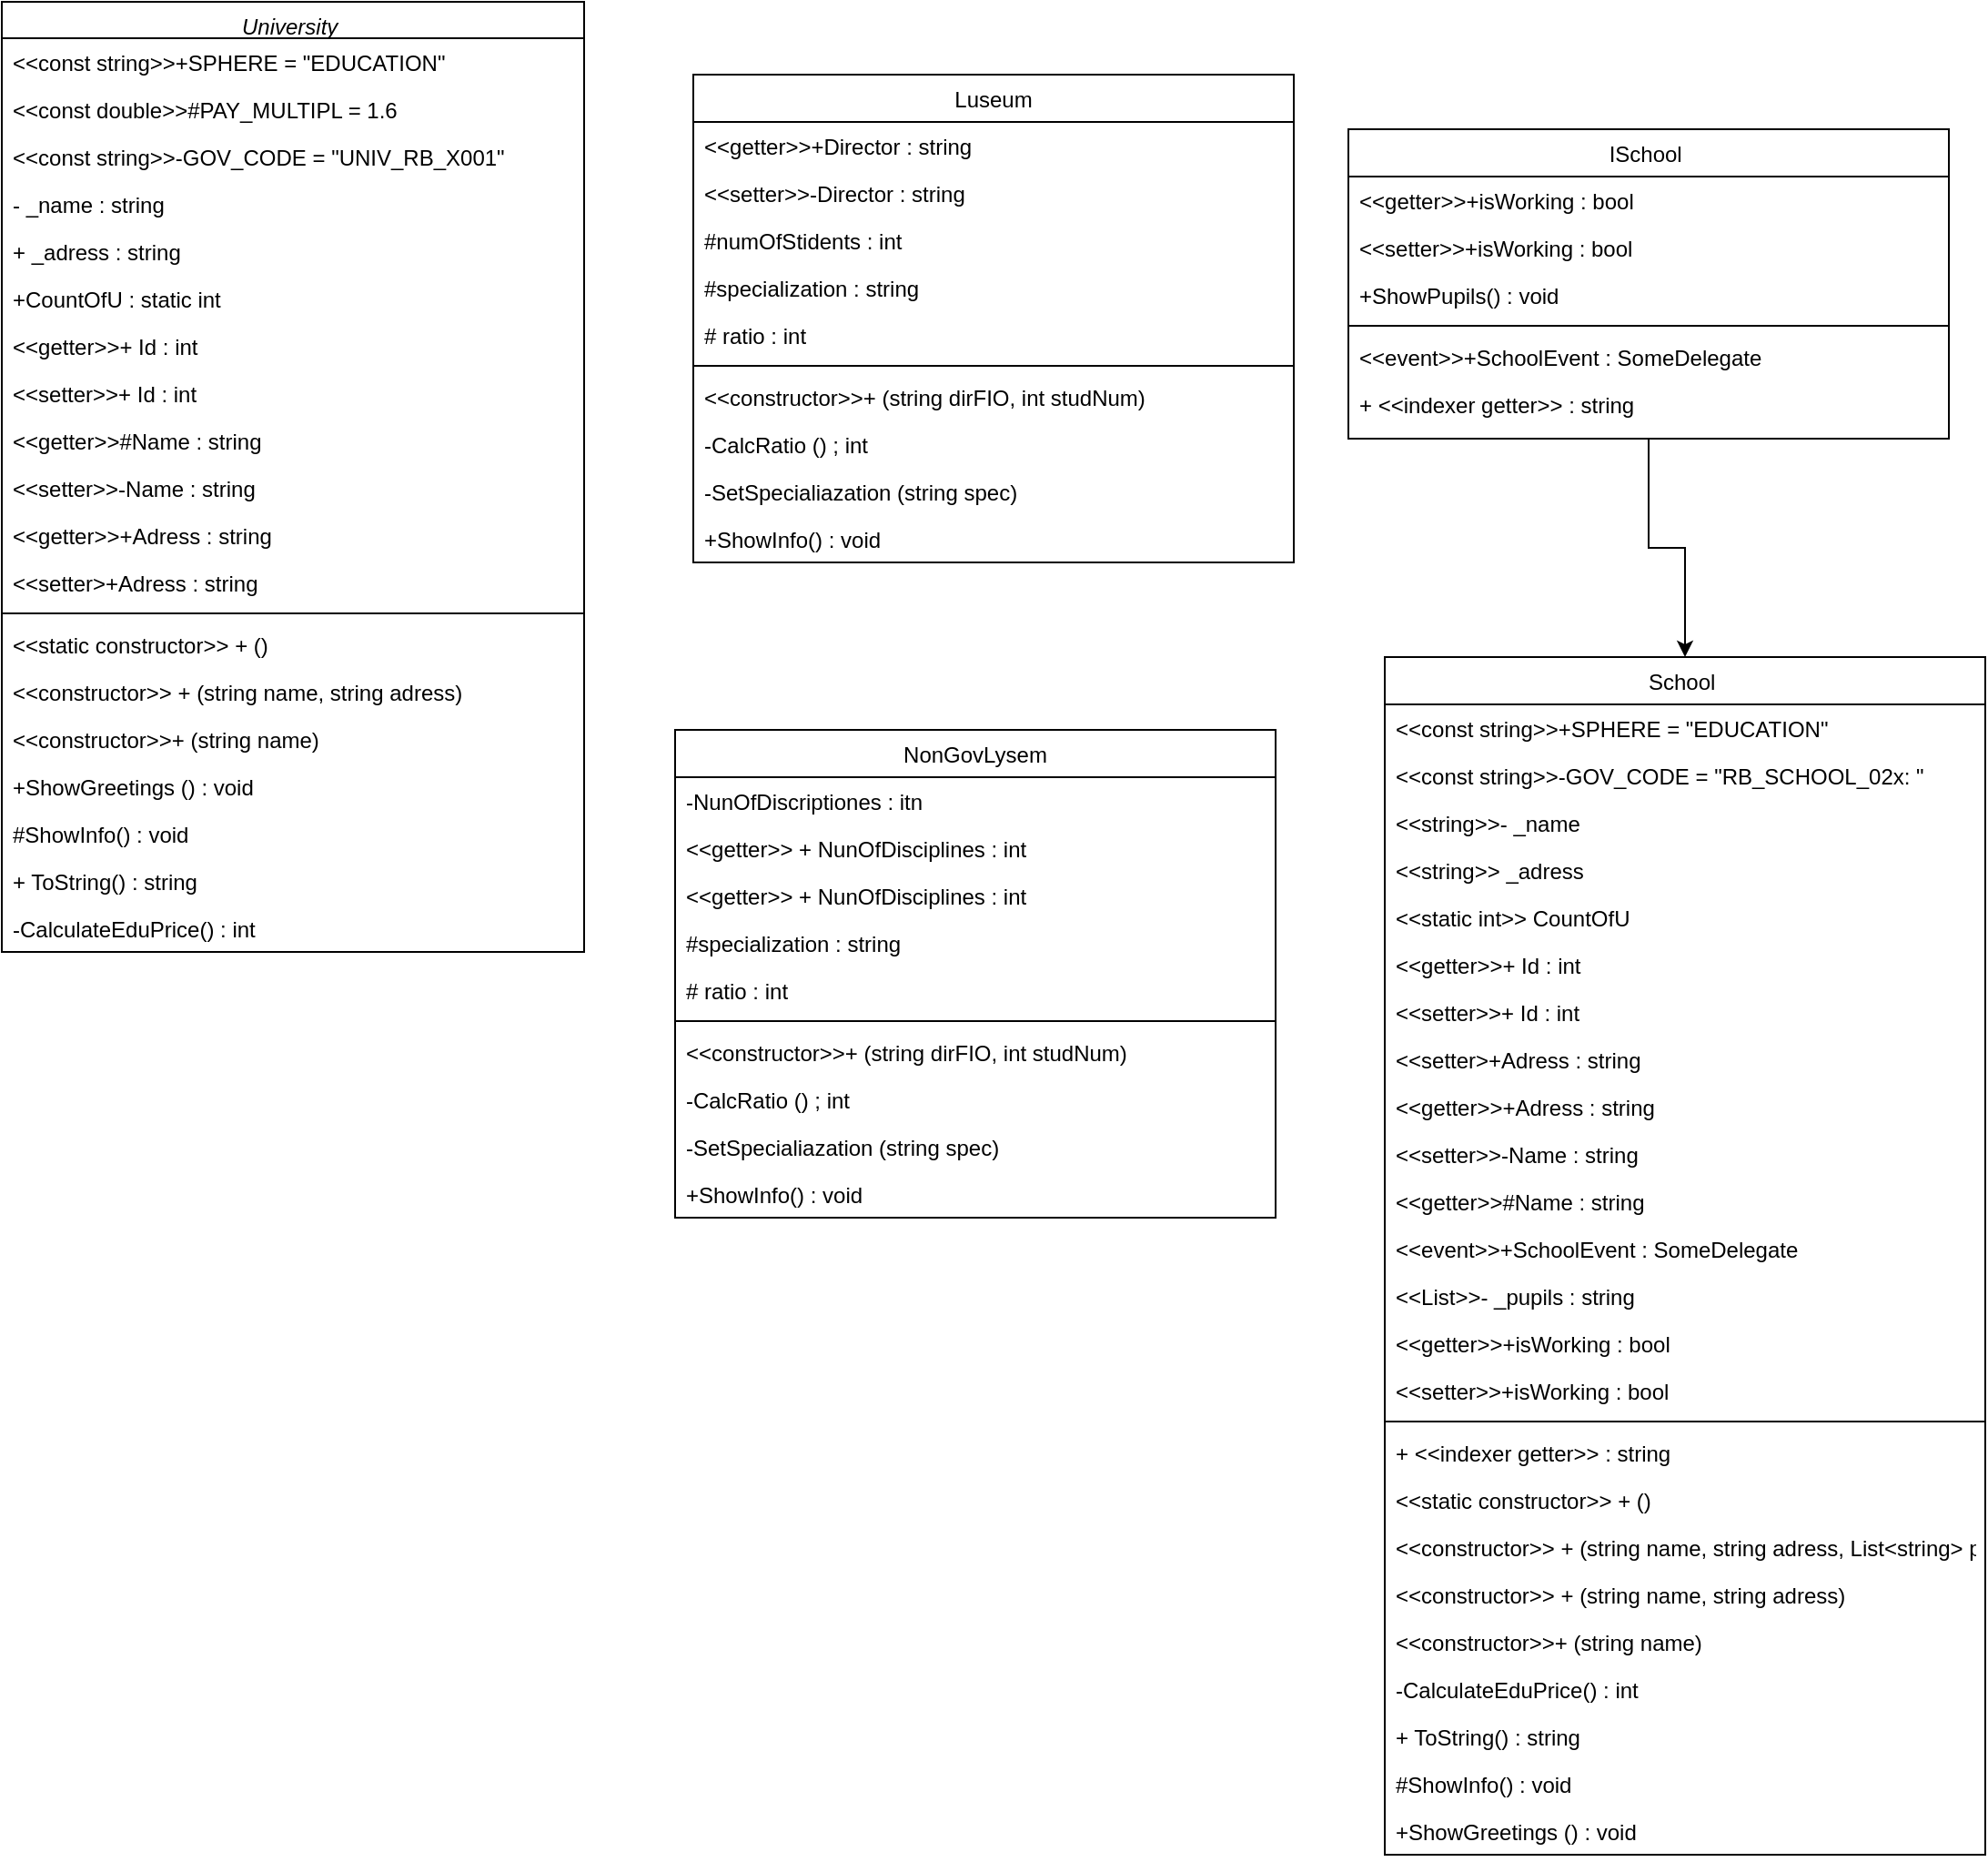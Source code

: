 <mxfile version="20.7.4" type="github">
  <diagram id="C5RBs43oDa-KdzZeNtuy" name="Page-1">
    <mxGraphModel dx="371" dy="1737" grid="1" gridSize="10" guides="1" tooltips="1" connect="1" arrows="1" fold="1" page="1" pageScale="1" pageWidth="827" pageHeight="1169" math="0" shadow="0">
      <root>
        <mxCell id="WIyWlLk6GJQsqaUBKTNV-0" />
        <mxCell id="WIyWlLk6GJQsqaUBKTNV-1" parent="WIyWlLk6GJQsqaUBKTNV-0" />
        <mxCell id="zkfFHV4jXpPFQw0GAbJ--0" value="University " style="swimlane;fontStyle=2;align=center;verticalAlign=top;childLayout=stackLayout;horizontal=1;startSize=20;horizontalStack=0;resizeParent=1;resizeLast=0;collapsible=1;marginBottom=0;rounded=0;shadow=0;strokeWidth=1;" parent="WIyWlLk6GJQsqaUBKTNV-1" vertex="1">
          <mxGeometry x="60" y="-140" width="320" height="522" as="geometry">
            <mxRectangle x="230" y="140" width="160" height="26" as="alternateBounds" />
          </mxGeometry>
        </mxCell>
        <mxCell id="zkfFHV4jXpPFQw0GAbJ--1" value="&lt;&lt;const string&gt;&gt;+SPHERE = &quot;EDUCATION&quot;" style="text;align=left;verticalAlign=top;spacingLeft=4;spacingRight=4;overflow=hidden;rotatable=0;points=[[0,0.5],[1,0.5]];portConstraint=eastwest;" parent="zkfFHV4jXpPFQw0GAbJ--0" vertex="1">
          <mxGeometry y="20" width="320" height="26" as="geometry" />
        </mxCell>
        <mxCell id="zkfFHV4jXpPFQw0GAbJ--2" value="&lt;&lt;const double&gt;&gt;#PAY_MULTIPL = 1.6" style="text;align=left;verticalAlign=top;spacingLeft=4;spacingRight=4;overflow=hidden;rotatable=0;points=[[0,0.5],[1,0.5]];portConstraint=eastwest;rounded=0;shadow=0;html=0;" parent="zkfFHV4jXpPFQw0GAbJ--0" vertex="1">
          <mxGeometry y="46" width="320" height="26" as="geometry" />
        </mxCell>
        <mxCell id="zkfFHV4jXpPFQw0GAbJ--3" value="&lt;&lt;const string&gt;&gt;-GOV_CODE = &quot;UNIV_RB_X001&quot;" style="text;align=left;verticalAlign=top;spacingLeft=4;spacingRight=4;overflow=hidden;rotatable=0;points=[[0,0.5],[1,0.5]];portConstraint=eastwest;rounded=0;shadow=0;html=0;" parent="zkfFHV4jXpPFQw0GAbJ--0" vertex="1">
          <mxGeometry y="72" width="320" height="26" as="geometry" />
        </mxCell>
        <mxCell id="zkfFHV4jXpPFQw0GAbJ--5" value="- _name : string" style="text;align=left;verticalAlign=top;spacingLeft=4;spacingRight=4;overflow=hidden;rotatable=0;points=[[0,0.5],[1,0.5]];portConstraint=eastwest;" parent="zkfFHV4jXpPFQw0GAbJ--0" vertex="1">
          <mxGeometry y="98" width="320" height="26" as="geometry" />
        </mxCell>
        <mxCell id="fwnLO7rDKL6S0W3U5-J9-70" value="+ _adress : string" style="text;align=left;verticalAlign=top;spacingLeft=4;spacingRight=4;overflow=hidden;rotatable=0;points=[[0,0.5],[1,0.5]];portConstraint=eastwest;" vertex="1" parent="zkfFHV4jXpPFQw0GAbJ--0">
          <mxGeometry y="124" width="320" height="26" as="geometry" />
        </mxCell>
        <mxCell id="fwnLO7rDKL6S0W3U5-J9-69" value="+CountOfU : static int" style="text;align=left;verticalAlign=top;spacingLeft=4;spacingRight=4;overflow=hidden;rotatable=0;points=[[0,0.5],[1,0.5]];portConstraint=eastwest;" vertex="1" parent="zkfFHV4jXpPFQw0GAbJ--0">
          <mxGeometry y="150" width="320" height="26" as="geometry" />
        </mxCell>
        <mxCell id="fwnLO7rDKL6S0W3U5-J9-68" value="&lt;&lt;getter&gt;&gt;+ Id : int&#xa;" style="text;align=left;verticalAlign=top;spacingLeft=4;spacingRight=4;overflow=hidden;rotatable=0;points=[[0,0.5],[1,0.5]];portConstraint=eastwest;" vertex="1" parent="zkfFHV4jXpPFQw0GAbJ--0">
          <mxGeometry y="176" width="320" height="26" as="geometry" />
        </mxCell>
        <mxCell id="fwnLO7rDKL6S0W3U5-J9-67" value="&lt;&lt;setter&gt;&gt;+ Id : int" style="text;align=left;verticalAlign=top;spacingLeft=4;spacingRight=4;overflow=hidden;rotatable=0;points=[[0,0.5],[1,0.5]];portConstraint=eastwest;" vertex="1" parent="zkfFHV4jXpPFQw0GAbJ--0">
          <mxGeometry y="202" width="320" height="26" as="geometry" />
        </mxCell>
        <mxCell id="fwnLO7rDKL6S0W3U5-J9-76" value="&lt;&lt;getter&gt;&gt;#Name : string" style="text;align=left;verticalAlign=top;spacingLeft=4;spacingRight=4;overflow=hidden;rotatable=0;points=[[0,0.5],[1,0.5]];portConstraint=eastwest;" vertex="1" parent="zkfFHV4jXpPFQw0GAbJ--0">
          <mxGeometry y="228" width="320" height="26" as="geometry" />
        </mxCell>
        <mxCell id="fwnLO7rDKL6S0W3U5-J9-75" value="&lt;&lt;setter&gt;&gt;-Name : string" style="text;align=left;verticalAlign=top;spacingLeft=4;spacingRight=4;overflow=hidden;rotatable=0;points=[[0,0.5],[1,0.5]];portConstraint=eastwest;" vertex="1" parent="zkfFHV4jXpPFQw0GAbJ--0">
          <mxGeometry y="254" width="320" height="26" as="geometry" />
        </mxCell>
        <mxCell id="fwnLO7rDKL6S0W3U5-J9-74" value="&lt;&lt;getter&gt;&gt;+Adress : string" style="text;align=left;verticalAlign=top;spacingLeft=4;spacingRight=4;overflow=hidden;rotatable=0;points=[[0,0.5],[1,0.5]];portConstraint=eastwest;" vertex="1" parent="zkfFHV4jXpPFQw0GAbJ--0">
          <mxGeometry y="280" width="320" height="26" as="geometry" />
        </mxCell>
        <mxCell id="fwnLO7rDKL6S0W3U5-J9-73" value="&lt;&lt;setter&gt;+Adress : string" style="text;align=left;verticalAlign=top;spacingLeft=4;spacingRight=4;overflow=hidden;rotatable=0;points=[[0,0.5],[1,0.5]];portConstraint=eastwest;" vertex="1" parent="zkfFHV4jXpPFQw0GAbJ--0">
          <mxGeometry y="306" width="320" height="26" as="geometry" />
        </mxCell>
        <mxCell id="zkfFHV4jXpPFQw0GAbJ--4" value="" style="line;html=1;strokeWidth=1;align=left;verticalAlign=middle;spacingTop=-1;spacingLeft=3;spacingRight=3;rotatable=0;labelPosition=right;points=[];portConstraint=eastwest;" parent="zkfFHV4jXpPFQw0GAbJ--0" vertex="1">
          <mxGeometry y="332" width="320" height="8" as="geometry" />
        </mxCell>
        <mxCell id="fwnLO7rDKL6S0W3U5-J9-72" value="&lt;&lt;static constructor&gt;&gt; + ()" style="text;align=left;verticalAlign=top;spacingLeft=4;spacingRight=4;overflow=hidden;rotatable=0;points=[[0,0.5],[1,0.5]];portConstraint=eastwest;" vertex="1" parent="zkfFHV4jXpPFQw0GAbJ--0">
          <mxGeometry y="340" width="320" height="26" as="geometry" />
        </mxCell>
        <mxCell id="fwnLO7rDKL6S0W3U5-J9-71" value="&lt;&lt;constructor&gt;&gt; + (string name, string adress)" style="text;align=left;verticalAlign=top;spacingLeft=4;spacingRight=4;overflow=hidden;rotatable=0;points=[[0,0.5],[1,0.5]];portConstraint=eastwest;" vertex="1" parent="zkfFHV4jXpPFQw0GAbJ--0">
          <mxGeometry y="366" width="320" height="26" as="geometry" />
        </mxCell>
        <mxCell id="fwnLO7rDKL6S0W3U5-J9-66" value="&lt;&lt;constructor&gt;&gt;+ (string name) " style="text;align=left;verticalAlign=top;spacingLeft=4;spacingRight=4;overflow=hidden;rotatable=0;points=[[0,0.5],[1,0.5]];portConstraint=eastwest;" vertex="1" parent="zkfFHV4jXpPFQw0GAbJ--0">
          <mxGeometry y="392" width="320" height="26" as="geometry" />
        </mxCell>
        <mxCell id="fwnLO7rDKL6S0W3U5-J9-83" value="+ShowGreetings () : void" style="text;align=left;verticalAlign=top;spacingLeft=4;spacingRight=4;overflow=hidden;rotatable=0;points=[[0,0.5],[1,0.5]];portConstraint=eastwest;" vertex="1" parent="zkfFHV4jXpPFQw0GAbJ--0">
          <mxGeometry y="418" width="320" height="26" as="geometry" />
        </mxCell>
        <mxCell id="fwnLO7rDKL6S0W3U5-J9-82" value="#ShowInfo() : void" style="text;align=left;verticalAlign=top;spacingLeft=4;spacingRight=4;overflow=hidden;rotatable=0;points=[[0,0.5],[1,0.5]];portConstraint=eastwest;" vertex="1" parent="zkfFHV4jXpPFQw0GAbJ--0">
          <mxGeometry y="444" width="320" height="26" as="geometry" />
        </mxCell>
        <mxCell id="fwnLO7rDKL6S0W3U5-J9-81" value="+ ToString() : string" style="text;align=left;verticalAlign=top;spacingLeft=4;spacingRight=4;overflow=hidden;rotatable=0;points=[[0,0.5],[1,0.5]];portConstraint=eastwest;" vertex="1" parent="zkfFHV4jXpPFQw0GAbJ--0">
          <mxGeometry y="470" width="320" height="26" as="geometry" />
        </mxCell>
        <mxCell id="fwnLO7rDKL6S0W3U5-J9-80" value="-CalculateEduPrice() : int " style="text;align=left;verticalAlign=top;spacingLeft=4;spacingRight=4;overflow=hidden;rotatable=0;points=[[0,0.5],[1,0.5]];portConstraint=eastwest;" vertex="1" parent="zkfFHV4jXpPFQw0GAbJ--0">
          <mxGeometry y="496" width="320" height="26" as="geometry" />
        </mxCell>
        <mxCell id="fwnLO7rDKL6S0W3U5-J9-92" style="edgeStyle=orthogonalEdgeStyle;rounded=0;orthogonalLoop=1;jettySize=auto;html=1;entryX=0.5;entryY=0;entryDx=0;entryDy=0;" edge="1" parent="WIyWlLk6GJQsqaUBKTNV-1" source="zkfFHV4jXpPFQw0GAbJ--17" target="fwnLO7rDKL6S0W3U5-J9-85">
          <mxGeometry relative="1" as="geometry" />
        </mxCell>
        <mxCell id="zkfFHV4jXpPFQw0GAbJ--17" value="ISchool " style="swimlane;fontStyle=0;align=center;verticalAlign=top;childLayout=stackLayout;horizontal=1;startSize=26;horizontalStack=0;resizeParent=1;resizeLast=0;collapsible=1;marginBottom=0;rounded=0;shadow=0;strokeWidth=1;" parent="WIyWlLk6GJQsqaUBKTNV-1" vertex="1">
          <mxGeometry x="800" y="-70" width="330" height="170" as="geometry">
            <mxRectangle x="550" y="140" width="160" height="26" as="alternateBounds" />
          </mxGeometry>
        </mxCell>
        <mxCell id="zkfFHV4jXpPFQw0GAbJ--18" value="&lt;&lt;getter&gt;&gt;+isWorking : bool" style="text;align=left;verticalAlign=top;spacingLeft=4;spacingRight=4;overflow=hidden;rotatable=0;points=[[0,0.5],[1,0.5]];portConstraint=eastwest;" parent="zkfFHV4jXpPFQw0GAbJ--17" vertex="1">
          <mxGeometry y="26" width="330" height="26" as="geometry" />
        </mxCell>
        <mxCell id="zkfFHV4jXpPFQw0GAbJ--19" value="&lt;&lt;setter&gt;&gt;+isWorking : bool" style="text;align=left;verticalAlign=top;spacingLeft=4;spacingRight=4;overflow=hidden;rotatable=0;points=[[0,0.5],[1,0.5]];portConstraint=eastwest;rounded=0;shadow=0;html=0;" parent="zkfFHV4jXpPFQw0GAbJ--17" vertex="1">
          <mxGeometry y="52" width="330" height="26" as="geometry" />
        </mxCell>
        <mxCell id="zkfFHV4jXpPFQw0GAbJ--20" value="+ShowPupils() : void" style="text;align=left;verticalAlign=top;spacingLeft=4;spacingRight=4;overflow=hidden;rotatable=0;points=[[0,0.5],[1,0.5]];portConstraint=eastwest;rounded=0;shadow=0;html=0;" parent="zkfFHV4jXpPFQw0GAbJ--17" vertex="1">
          <mxGeometry y="78" width="330" height="26" as="geometry" />
        </mxCell>
        <mxCell id="zkfFHV4jXpPFQw0GAbJ--23" value="" style="line;html=1;strokeWidth=1;align=left;verticalAlign=middle;spacingTop=-1;spacingLeft=3;spacingRight=3;rotatable=0;labelPosition=right;points=[];portConstraint=eastwest;" parent="zkfFHV4jXpPFQw0GAbJ--17" vertex="1">
          <mxGeometry y="104" width="330" height="8" as="geometry" />
        </mxCell>
        <mxCell id="zkfFHV4jXpPFQw0GAbJ--21" value="&lt;&lt;event&gt;&gt;+SchoolEvent : SomeDelegate" style="text;align=left;verticalAlign=top;spacingLeft=4;spacingRight=4;overflow=hidden;rotatable=0;points=[[0,0.5],[1,0.5]];portConstraint=eastwest;rounded=0;shadow=0;html=0;" parent="zkfFHV4jXpPFQw0GAbJ--17" vertex="1">
          <mxGeometry y="112" width="330" height="26" as="geometry" />
        </mxCell>
        <mxCell id="zkfFHV4jXpPFQw0GAbJ--22" value="+ &lt;&lt;indexer getter&gt;&gt; : string" style="text;align=left;verticalAlign=top;spacingLeft=4;spacingRight=4;overflow=hidden;rotatable=0;points=[[0,0.5],[1,0.5]];portConstraint=eastwest;rounded=0;shadow=0;html=0;" parent="zkfFHV4jXpPFQw0GAbJ--17" vertex="1">
          <mxGeometry y="138" width="330" height="26" as="geometry" />
        </mxCell>
        <mxCell id="fwnLO7rDKL6S0W3U5-J9-85" value="School " style="swimlane;fontStyle=0;align=center;verticalAlign=top;childLayout=stackLayout;horizontal=1;startSize=26;horizontalStack=0;resizeParent=1;resizeLast=0;collapsible=1;marginBottom=0;rounded=0;shadow=0;strokeWidth=1;" vertex="1" parent="WIyWlLk6GJQsqaUBKTNV-1">
          <mxGeometry x="820" y="220" width="330" height="658" as="geometry">
            <mxRectangle x="550" y="140" width="160" height="26" as="alternateBounds" />
          </mxGeometry>
        </mxCell>
        <mxCell id="fwnLO7rDKL6S0W3U5-J9-98" value="&lt;&lt;const string&gt;&gt;+SPHERE = &quot;EDUCATION&quot;" style="text;align=left;verticalAlign=top;spacingLeft=4;spacingRight=4;overflow=hidden;rotatable=0;points=[[0,0.5],[1,0.5]];portConstraint=eastwest;" vertex="1" parent="fwnLO7rDKL6S0W3U5-J9-85">
          <mxGeometry y="26" width="330" height="26" as="geometry" />
        </mxCell>
        <mxCell id="fwnLO7rDKL6S0W3U5-J9-99" value="&lt;&lt;const string&gt;&gt;-GOV_CODE = &quot;RB_SCHOOL_02x: &quot;" style="text;align=left;verticalAlign=top;spacingLeft=4;spacingRight=4;overflow=hidden;rotatable=0;points=[[0,0.5],[1,0.5]];portConstraint=eastwest;rounded=0;shadow=0;html=0;" vertex="1" parent="fwnLO7rDKL6S0W3U5-J9-85">
          <mxGeometry y="52" width="330" height="26" as="geometry" />
        </mxCell>
        <mxCell id="fwnLO7rDKL6S0W3U5-J9-100" value="&lt;&lt;string&gt;&gt;- _name" style="text;align=left;verticalAlign=top;spacingLeft=4;spacingRight=4;overflow=hidden;rotatable=0;points=[[0,0.5],[1,0.5]];portConstraint=eastwest;" vertex="1" parent="fwnLO7rDKL6S0W3U5-J9-85">
          <mxGeometry y="78" width="330" height="26" as="geometry" />
        </mxCell>
        <mxCell id="fwnLO7rDKL6S0W3U5-J9-101" value="&lt;&lt;string&gt;&gt; _adress" style="text;align=left;verticalAlign=top;spacingLeft=4;spacingRight=4;overflow=hidden;rotatable=0;points=[[0,0.5],[1,0.5]];portConstraint=eastwest;" vertex="1" parent="fwnLO7rDKL6S0W3U5-J9-85">
          <mxGeometry y="104" width="330" height="26" as="geometry" />
        </mxCell>
        <mxCell id="fwnLO7rDKL6S0W3U5-J9-102" value="&lt;&lt;static int&gt;&gt; CountOfU" style="text;align=left;verticalAlign=top;spacingLeft=4;spacingRight=4;overflow=hidden;rotatable=0;points=[[0,0.5],[1,0.5]];portConstraint=eastwest;" vertex="1" parent="fwnLO7rDKL6S0W3U5-J9-85">
          <mxGeometry y="130" width="330" height="26" as="geometry" />
        </mxCell>
        <mxCell id="fwnLO7rDKL6S0W3U5-J9-103" value="&lt;&lt;getter&gt;&gt;+ Id : int&#xa;" style="text;align=left;verticalAlign=top;spacingLeft=4;spacingRight=4;overflow=hidden;rotatable=0;points=[[0,0.5],[1,0.5]];portConstraint=eastwest;" vertex="1" parent="fwnLO7rDKL6S0W3U5-J9-85">
          <mxGeometry y="156" width="330" height="26" as="geometry" />
        </mxCell>
        <mxCell id="fwnLO7rDKL6S0W3U5-J9-104" value="&lt;&lt;setter&gt;&gt;+ Id : int" style="text;align=left;verticalAlign=top;spacingLeft=4;spacingRight=4;overflow=hidden;rotatable=0;points=[[0,0.5],[1,0.5]];portConstraint=eastwest;" vertex="1" parent="fwnLO7rDKL6S0W3U5-J9-85">
          <mxGeometry y="182" width="330" height="26" as="geometry" />
        </mxCell>
        <mxCell id="fwnLO7rDKL6S0W3U5-J9-108" value="&lt;&lt;setter&gt;+Adress : string" style="text;align=left;verticalAlign=top;spacingLeft=4;spacingRight=4;overflow=hidden;rotatable=0;points=[[0,0.5],[1,0.5]];portConstraint=eastwest;" vertex="1" parent="fwnLO7rDKL6S0W3U5-J9-85">
          <mxGeometry y="208" width="330" height="26" as="geometry" />
        </mxCell>
        <mxCell id="fwnLO7rDKL6S0W3U5-J9-107" value="&lt;&lt;getter&gt;&gt;+Adress : string" style="text;align=left;verticalAlign=top;spacingLeft=4;spacingRight=4;overflow=hidden;rotatable=0;points=[[0,0.5],[1,0.5]];portConstraint=eastwest;" vertex="1" parent="fwnLO7rDKL6S0W3U5-J9-85">
          <mxGeometry y="234" width="330" height="26" as="geometry" />
        </mxCell>
        <mxCell id="fwnLO7rDKL6S0W3U5-J9-106" value="&lt;&lt;setter&gt;&gt;-Name : string" style="text;align=left;verticalAlign=top;spacingLeft=4;spacingRight=4;overflow=hidden;rotatable=0;points=[[0,0.5],[1,0.5]];portConstraint=eastwest;" vertex="1" parent="fwnLO7rDKL6S0W3U5-J9-85">
          <mxGeometry y="260" width="330" height="26" as="geometry" />
        </mxCell>
        <mxCell id="fwnLO7rDKL6S0W3U5-J9-105" value="&lt;&lt;getter&gt;&gt;#Name : string" style="text;align=left;verticalAlign=top;spacingLeft=4;spacingRight=4;overflow=hidden;rotatable=0;points=[[0,0.5],[1,0.5]];portConstraint=eastwest;" vertex="1" parent="fwnLO7rDKL6S0W3U5-J9-85">
          <mxGeometry y="286" width="330" height="26" as="geometry" />
        </mxCell>
        <mxCell id="fwnLO7rDKL6S0W3U5-J9-90" value="&lt;&lt;event&gt;&gt;+SchoolEvent : SomeDelegate" style="text;align=left;verticalAlign=top;spacingLeft=4;spacingRight=4;overflow=hidden;rotatable=0;points=[[0,0.5],[1,0.5]];portConstraint=eastwest;rounded=0;shadow=0;html=0;" vertex="1" parent="fwnLO7rDKL6S0W3U5-J9-85">
          <mxGeometry y="312" width="330" height="26" as="geometry" />
        </mxCell>
        <mxCell id="fwnLO7rDKL6S0W3U5-J9-110" value="&lt;&lt;List&gt;&gt;- _pupils : string" style="text;align=left;verticalAlign=top;spacingLeft=4;spacingRight=4;overflow=hidden;rotatable=0;points=[[0,0.5],[1,0.5]];portConstraint=eastwest;rounded=0;shadow=0;html=0;" vertex="1" parent="fwnLO7rDKL6S0W3U5-J9-85">
          <mxGeometry y="338" width="330" height="26" as="geometry" />
        </mxCell>
        <mxCell id="fwnLO7rDKL6S0W3U5-J9-118" value="&lt;&lt;getter&gt;&gt;+isWorking : bool" style="text;align=left;verticalAlign=top;spacingLeft=4;spacingRight=4;overflow=hidden;rotatable=0;points=[[0,0.5],[1,0.5]];portConstraint=eastwest;rounded=0;shadow=0;html=0;" vertex="1" parent="fwnLO7rDKL6S0W3U5-J9-85">
          <mxGeometry y="364" width="330" height="26" as="geometry" />
        </mxCell>
        <mxCell id="fwnLO7rDKL6S0W3U5-J9-119" value="&lt;&lt;setter&gt;&gt;+isWorking : bool" style="text;align=left;verticalAlign=top;spacingLeft=4;spacingRight=4;overflow=hidden;rotatable=0;points=[[0,0.5],[1,0.5]];portConstraint=eastwest;rounded=0;shadow=0;html=0;" vertex="1" parent="fwnLO7rDKL6S0W3U5-J9-85">
          <mxGeometry y="390" width="330" height="26" as="geometry" />
        </mxCell>
        <mxCell id="fwnLO7rDKL6S0W3U5-J9-89" value="" style="line;html=1;strokeWidth=1;align=left;verticalAlign=middle;spacingTop=-1;spacingLeft=3;spacingRight=3;rotatable=0;labelPosition=right;points=[];portConstraint=eastwest;" vertex="1" parent="fwnLO7rDKL6S0W3U5-J9-85">
          <mxGeometry y="416" width="330" height="8" as="geometry" />
        </mxCell>
        <mxCell id="fwnLO7rDKL6S0W3U5-J9-91" value="+ &lt;&lt;indexer getter&gt;&gt; : string" style="text;align=left;verticalAlign=top;spacingLeft=4;spacingRight=4;overflow=hidden;rotatable=0;points=[[0,0.5],[1,0.5]];portConstraint=eastwest;rounded=0;shadow=0;html=0;" vertex="1" parent="fwnLO7rDKL6S0W3U5-J9-85">
          <mxGeometry y="424" width="330" height="26" as="geometry" />
        </mxCell>
        <mxCell id="fwnLO7rDKL6S0W3U5-J9-111" value="&lt;&lt;static constructor&gt;&gt; + ()" style="text;align=left;verticalAlign=top;spacingLeft=4;spacingRight=4;overflow=hidden;rotatable=0;points=[[0,0.5],[1,0.5]];portConstraint=eastwest;" vertex="1" parent="fwnLO7rDKL6S0W3U5-J9-85">
          <mxGeometry y="450" width="330" height="26" as="geometry" />
        </mxCell>
        <mxCell id="fwnLO7rDKL6S0W3U5-J9-120" value="&lt;&lt;constructor&gt;&gt; + (string name, string adress, List&lt;string&gt; ppls)" style="text;align=left;verticalAlign=top;spacingLeft=4;spacingRight=4;overflow=hidden;rotatable=0;points=[[0,0.5],[1,0.5]];portConstraint=eastwest;" vertex="1" parent="fwnLO7rDKL6S0W3U5-J9-85">
          <mxGeometry y="476" width="330" height="26" as="geometry" />
        </mxCell>
        <mxCell id="fwnLO7rDKL6S0W3U5-J9-112" value="&lt;&lt;constructor&gt;&gt; + (string name, string adress)" style="text;align=left;verticalAlign=top;spacingLeft=4;spacingRight=4;overflow=hidden;rotatable=0;points=[[0,0.5],[1,0.5]];portConstraint=eastwest;" vertex="1" parent="fwnLO7rDKL6S0W3U5-J9-85">
          <mxGeometry y="502" width="330" height="26" as="geometry" />
        </mxCell>
        <mxCell id="fwnLO7rDKL6S0W3U5-J9-113" value="&lt;&lt;constructor&gt;&gt;+ (string name) " style="text;align=left;verticalAlign=top;spacingLeft=4;spacingRight=4;overflow=hidden;rotatable=0;points=[[0,0.5],[1,0.5]];portConstraint=eastwest;" vertex="1" parent="fwnLO7rDKL6S0W3U5-J9-85">
          <mxGeometry y="528" width="330" height="26" as="geometry" />
        </mxCell>
        <mxCell id="fwnLO7rDKL6S0W3U5-J9-117" value="-CalculateEduPrice() : int " style="text;align=left;verticalAlign=top;spacingLeft=4;spacingRight=4;overflow=hidden;rotatable=0;points=[[0,0.5],[1,0.5]];portConstraint=eastwest;" vertex="1" parent="fwnLO7rDKL6S0W3U5-J9-85">
          <mxGeometry y="554" width="330" height="26" as="geometry" />
        </mxCell>
        <mxCell id="fwnLO7rDKL6S0W3U5-J9-116" value="+ ToString() : string" style="text;align=left;verticalAlign=top;spacingLeft=4;spacingRight=4;overflow=hidden;rotatable=0;points=[[0,0.5],[1,0.5]];portConstraint=eastwest;" vertex="1" parent="fwnLO7rDKL6S0W3U5-J9-85">
          <mxGeometry y="580" width="330" height="26" as="geometry" />
        </mxCell>
        <mxCell id="fwnLO7rDKL6S0W3U5-J9-115" value="#ShowInfo() : void" style="text;align=left;verticalAlign=top;spacingLeft=4;spacingRight=4;overflow=hidden;rotatable=0;points=[[0,0.5],[1,0.5]];portConstraint=eastwest;" vertex="1" parent="fwnLO7rDKL6S0W3U5-J9-85">
          <mxGeometry y="606" width="330" height="26" as="geometry" />
        </mxCell>
        <mxCell id="fwnLO7rDKL6S0W3U5-J9-114" value="+ShowGreetings () : void" style="text;align=left;verticalAlign=top;spacingLeft=4;spacingRight=4;overflow=hidden;rotatable=0;points=[[0,0.5],[1,0.5]];portConstraint=eastwest;" vertex="1" parent="fwnLO7rDKL6S0W3U5-J9-85">
          <mxGeometry y="632" width="330" height="26" as="geometry" />
        </mxCell>
        <mxCell id="fwnLO7rDKL6S0W3U5-J9-122" value="Luseum" style="swimlane;fontStyle=0;align=center;verticalAlign=top;childLayout=stackLayout;horizontal=1;startSize=26;horizontalStack=0;resizeParent=1;resizeLast=0;collapsible=1;marginBottom=0;rounded=0;shadow=0;strokeWidth=1;" vertex="1" parent="WIyWlLk6GJQsqaUBKTNV-1">
          <mxGeometry x="440" y="-100" width="330" height="268" as="geometry">
            <mxRectangle x="550" y="140" width="160" height="26" as="alternateBounds" />
          </mxGeometry>
        </mxCell>
        <mxCell id="fwnLO7rDKL6S0W3U5-J9-123" value="&lt;&lt;getter&gt;&gt;+Director : string" style="text;align=left;verticalAlign=top;spacingLeft=4;spacingRight=4;overflow=hidden;rotatable=0;points=[[0,0.5],[1,0.5]];portConstraint=eastwest;" vertex="1" parent="fwnLO7rDKL6S0W3U5-J9-122">
          <mxGeometry y="26" width="330" height="26" as="geometry" />
        </mxCell>
        <mxCell id="fwnLO7rDKL6S0W3U5-J9-124" value="&lt;&lt;setter&gt;&gt;-Director : string" style="text;align=left;verticalAlign=top;spacingLeft=4;spacingRight=4;overflow=hidden;rotatable=0;points=[[0,0.5],[1,0.5]];portConstraint=eastwest;rounded=0;shadow=0;html=0;" vertex="1" parent="fwnLO7rDKL6S0W3U5-J9-122">
          <mxGeometry y="52" width="330" height="26" as="geometry" />
        </mxCell>
        <mxCell id="fwnLO7rDKL6S0W3U5-J9-125" value="#numOfStidents : int" style="text;align=left;verticalAlign=top;spacingLeft=4;spacingRight=4;overflow=hidden;rotatable=0;points=[[0,0.5],[1,0.5]];portConstraint=eastwest;rounded=0;shadow=0;html=0;" vertex="1" parent="fwnLO7rDKL6S0W3U5-J9-122">
          <mxGeometry y="78" width="330" height="26" as="geometry" />
        </mxCell>
        <mxCell id="fwnLO7rDKL6S0W3U5-J9-129" value="#specialization : string" style="text;align=left;verticalAlign=top;spacingLeft=4;spacingRight=4;overflow=hidden;rotatable=0;points=[[0,0.5],[1,0.5]];portConstraint=eastwest;rounded=0;shadow=0;html=0;" vertex="1" parent="fwnLO7rDKL6S0W3U5-J9-122">
          <mxGeometry y="104" width="330" height="26" as="geometry" />
        </mxCell>
        <mxCell id="fwnLO7rDKL6S0W3U5-J9-130" value="# ratio : int" style="text;align=left;verticalAlign=top;spacingLeft=4;spacingRight=4;overflow=hidden;rotatable=0;points=[[0,0.5],[1,0.5]];portConstraint=eastwest;rounded=0;shadow=0;html=0;" vertex="1" parent="fwnLO7rDKL6S0W3U5-J9-122">
          <mxGeometry y="130" width="330" height="26" as="geometry" />
        </mxCell>
        <mxCell id="fwnLO7rDKL6S0W3U5-J9-126" value="" style="line;html=1;strokeWidth=1;align=left;verticalAlign=middle;spacingTop=-1;spacingLeft=3;spacingRight=3;rotatable=0;labelPosition=right;points=[];portConstraint=eastwest;" vertex="1" parent="fwnLO7rDKL6S0W3U5-J9-122">
          <mxGeometry y="156" width="330" height="8" as="geometry" />
        </mxCell>
        <mxCell id="fwnLO7rDKL6S0W3U5-J9-127" value="&lt;&lt;constructor&gt;&gt;+ (string dirFIO, int studNum)  " style="text;align=left;verticalAlign=top;spacingLeft=4;spacingRight=4;overflow=hidden;rotatable=0;points=[[0,0.5],[1,0.5]];portConstraint=eastwest;rounded=0;shadow=0;html=0;" vertex="1" parent="fwnLO7rDKL6S0W3U5-J9-122">
          <mxGeometry y="164" width="330" height="26" as="geometry" />
        </mxCell>
        <mxCell id="fwnLO7rDKL6S0W3U5-J9-128" value="-CalcRatio () ; int" style="text;align=left;verticalAlign=top;spacingLeft=4;spacingRight=4;overflow=hidden;rotatable=0;points=[[0,0.5],[1,0.5]];portConstraint=eastwest;rounded=0;shadow=0;html=0;" vertex="1" parent="fwnLO7rDKL6S0W3U5-J9-122">
          <mxGeometry y="190" width="330" height="26" as="geometry" />
        </mxCell>
        <mxCell id="fwnLO7rDKL6S0W3U5-J9-131" value="-SetSpecialiazation (string spec) " style="text;align=left;verticalAlign=top;spacingLeft=4;spacingRight=4;overflow=hidden;rotatable=0;points=[[0,0.5],[1,0.5]];portConstraint=eastwest;rounded=0;shadow=0;html=0;" vertex="1" parent="fwnLO7rDKL6S0W3U5-J9-122">
          <mxGeometry y="216" width="330" height="26" as="geometry" />
        </mxCell>
        <mxCell id="fwnLO7rDKL6S0W3U5-J9-132" value="+ShowInfo() : void" style="text;align=left;verticalAlign=top;spacingLeft=4;spacingRight=4;overflow=hidden;rotatable=0;points=[[0,0.5],[1,0.5]];portConstraint=eastwest;rounded=0;shadow=0;html=0;" vertex="1" parent="fwnLO7rDKL6S0W3U5-J9-122">
          <mxGeometry y="242" width="330" height="26" as="geometry" />
        </mxCell>
        <mxCell id="fwnLO7rDKL6S0W3U5-J9-133" value="NonGovLysem" style="swimlane;fontStyle=0;align=center;verticalAlign=top;childLayout=stackLayout;horizontal=1;startSize=26;horizontalStack=0;resizeParent=1;resizeLast=0;collapsible=1;marginBottom=0;rounded=0;shadow=0;strokeWidth=1;" vertex="1" parent="WIyWlLk6GJQsqaUBKTNV-1">
          <mxGeometry x="430" y="260" width="330" height="268" as="geometry">
            <mxRectangle x="550" y="140" width="160" height="26" as="alternateBounds" />
          </mxGeometry>
        </mxCell>
        <mxCell id="fwnLO7rDKL6S0W3U5-J9-134" value="-NunOfDiscriptiones : itn" style="text;align=left;verticalAlign=top;spacingLeft=4;spacingRight=4;overflow=hidden;rotatable=0;points=[[0,0.5],[1,0.5]];portConstraint=eastwest;" vertex="1" parent="fwnLO7rDKL6S0W3U5-J9-133">
          <mxGeometry y="26" width="330" height="26" as="geometry" />
        </mxCell>
        <mxCell id="fwnLO7rDKL6S0W3U5-J9-135" value="&lt;&lt;getter&gt;&gt; + NunOfDisciplines : int" style="text;align=left;verticalAlign=top;spacingLeft=4;spacingRight=4;overflow=hidden;rotatable=0;points=[[0,0.5],[1,0.5]];portConstraint=eastwest;rounded=0;shadow=0;html=0;" vertex="1" parent="fwnLO7rDKL6S0W3U5-J9-133">
          <mxGeometry y="52" width="330" height="26" as="geometry" />
        </mxCell>
        <mxCell id="fwnLO7rDKL6S0W3U5-J9-136" value="&lt;&lt;getter&gt;&gt; + NunOfDisciplines : int" style="text;align=left;verticalAlign=top;spacingLeft=4;spacingRight=4;overflow=hidden;rotatable=0;points=[[0,0.5],[1,0.5]];portConstraint=eastwest;rounded=0;shadow=0;html=0;" vertex="1" parent="fwnLO7rDKL6S0W3U5-J9-133">
          <mxGeometry y="78" width="330" height="26" as="geometry" />
        </mxCell>
        <mxCell id="fwnLO7rDKL6S0W3U5-J9-137" value="#specialization : string" style="text;align=left;verticalAlign=top;spacingLeft=4;spacingRight=4;overflow=hidden;rotatable=0;points=[[0,0.5],[1,0.5]];portConstraint=eastwest;rounded=0;shadow=0;html=0;" vertex="1" parent="fwnLO7rDKL6S0W3U5-J9-133">
          <mxGeometry y="104" width="330" height="26" as="geometry" />
        </mxCell>
        <mxCell id="fwnLO7rDKL6S0W3U5-J9-138" value="# ratio : int" style="text;align=left;verticalAlign=top;spacingLeft=4;spacingRight=4;overflow=hidden;rotatable=0;points=[[0,0.5],[1,0.5]];portConstraint=eastwest;rounded=0;shadow=0;html=0;" vertex="1" parent="fwnLO7rDKL6S0W3U5-J9-133">
          <mxGeometry y="130" width="330" height="26" as="geometry" />
        </mxCell>
        <mxCell id="fwnLO7rDKL6S0W3U5-J9-139" value="" style="line;html=1;strokeWidth=1;align=left;verticalAlign=middle;spacingTop=-1;spacingLeft=3;spacingRight=3;rotatable=0;labelPosition=right;points=[];portConstraint=eastwest;" vertex="1" parent="fwnLO7rDKL6S0W3U5-J9-133">
          <mxGeometry y="156" width="330" height="8" as="geometry" />
        </mxCell>
        <mxCell id="fwnLO7rDKL6S0W3U5-J9-140" value="&lt;&lt;constructor&gt;&gt;+ (string dirFIO, int studNum)  " style="text;align=left;verticalAlign=top;spacingLeft=4;spacingRight=4;overflow=hidden;rotatable=0;points=[[0,0.5],[1,0.5]];portConstraint=eastwest;rounded=0;shadow=0;html=0;" vertex="1" parent="fwnLO7rDKL6S0W3U5-J9-133">
          <mxGeometry y="164" width="330" height="26" as="geometry" />
        </mxCell>
        <mxCell id="fwnLO7rDKL6S0W3U5-J9-141" value="-CalcRatio () ; int" style="text;align=left;verticalAlign=top;spacingLeft=4;spacingRight=4;overflow=hidden;rotatable=0;points=[[0,0.5],[1,0.5]];portConstraint=eastwest;rounded=0;shadow=0;html=0;" vertex="1" parent="fwnLO7rDKL6S0W3U5-J9-133">
          <mxGeometry y="190" width="330" height="26" as="geometry" />
        </mxCell>
        <mxCell id="fwnLO7rDKL6S0W3U5-J9-142" value="-SetSpecialiazation (string spec) " style="text;align=left;verticalAlign=top;spacingLeft=4;spacingRight=4;overflow=hidden;rotatable=0;points=[[0,0.5],[1,0.5]];portConstraint=eastwest;rounded=0;shadow=0;html=0;" vertex="1" parent="fwnLO7rDKL6S0W3U5-J9-133">
          <mxGeometry y="216" width="330" height="26" as="geometry" />
        </mxCell>
        <mxCell id="fwnLO7rDKL6S0W3U5-J9-143" value="+ShowInfo() : void" style="text;align=left;verticalAlign=top;spacingLeft=4;spacingRight=4;overflow=hidden;rotatable=0;points=[[0,0.5],[1,0.5]];portConstraint=eastwest;rounded=0;shadow=0;html=0;" vertex="1" parent="fwnLO7rDKL6S0W3U5-J9-133">
          <mxGeometry y="242" width="330" height="26" as="geometry" />
        </mxCell>
      </root>
    </mxGraphModel>
  </diagram>
</mxfile>
